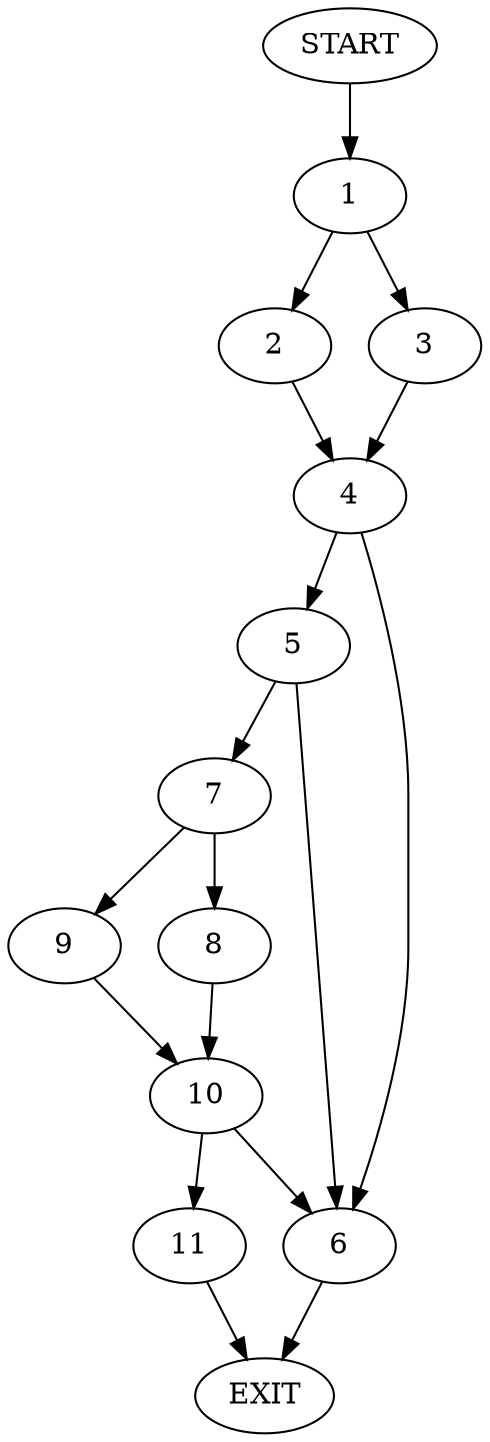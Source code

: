 digraph {
0 [label="START"]
12 [label="EXIT"]
0 -> 1
1 -> 2
1 -> 3
3 -> 4
2 -> 4
4 -> 5
4 -> 6
5 -> 6
5 -> 7
6 -> 12
7 -> 8
7 -> 9
8 -> 10
9 -> 10
10 -> 11
10 -> 6
11 -> 12
}
